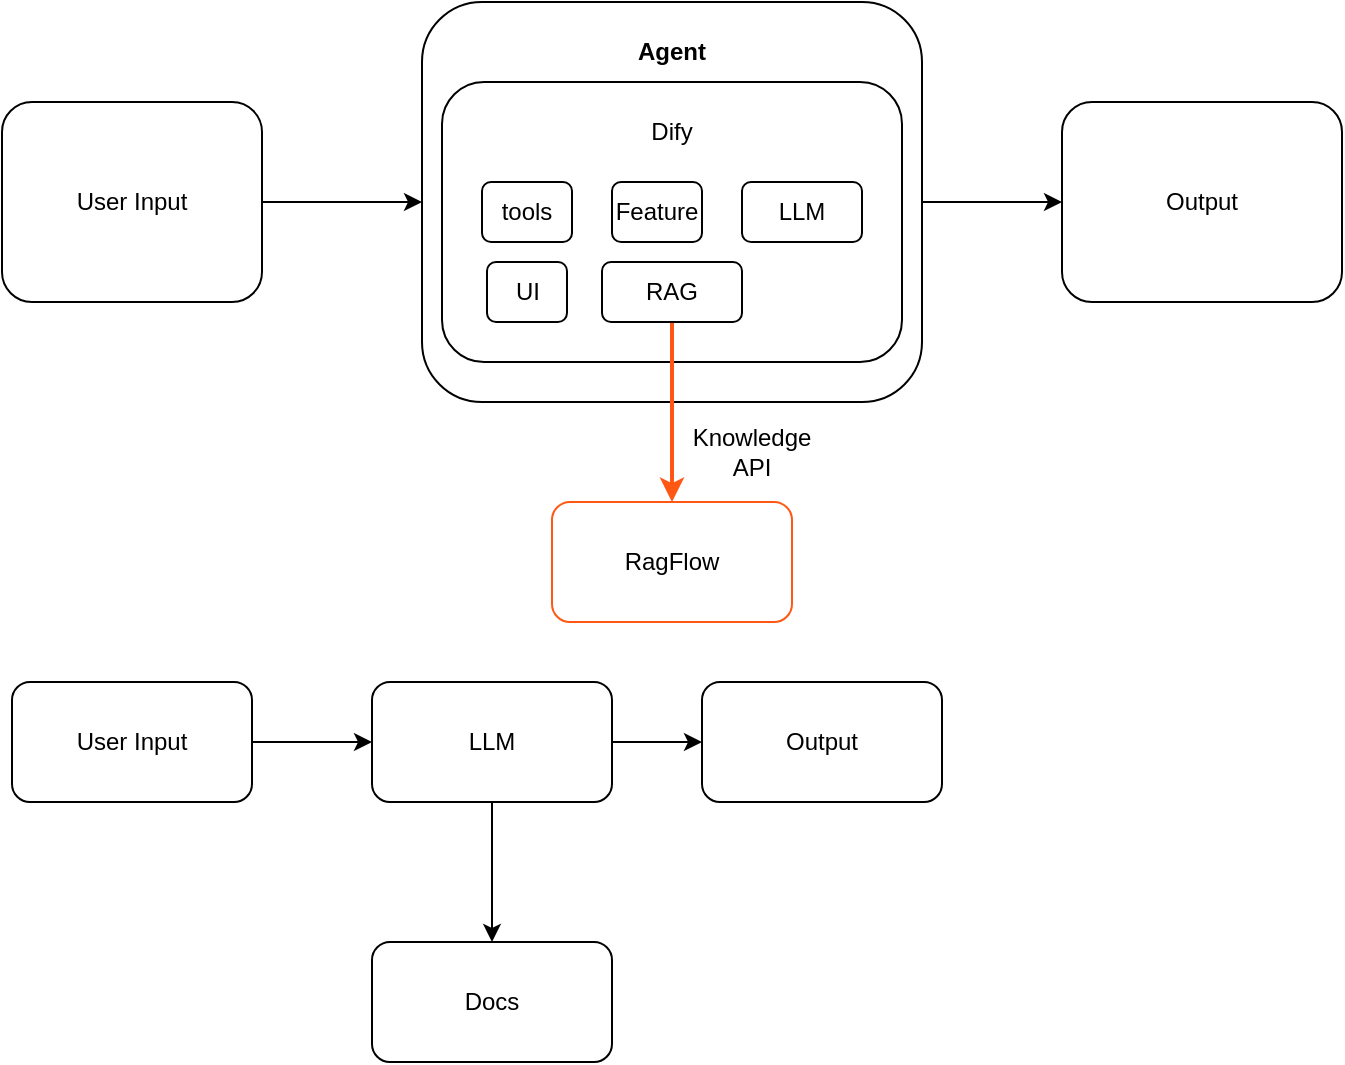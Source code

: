 <mxfile version="26.1.0">
  <diagram name="Page-1" id="2Sd5bhrNW43mqjLeEP4p">
    <mxGraphModel dx="1050" dy="538" grid="1" gridSize="10" guides="1" tooltips="1" connect="1" arrows="1" fold="1" page="1" pageScale="1" pageWidth="850" pageHeight="1100" math="0" shadow="0">
      <root>
        <mxCell id="0" />
        <mxCell id="1" parent="0" />
        <mxCell id="Di4bRXJcZ3CmvjJVfljG-7" style="edgeStyle=orthogonalEdgeStyle;rounded=0;orthogonalLoop=1;jettySize=auto;html=1;entryX=0;entryY=0.5;entryDx=0;entryDy=0;" edge="1" parent="1" source="Di4bRXJcZ3CmvjJVfljG-3" target="Di4bRXJcZ3CmvjJVfljG-5">
          <mxGeometry relative="1" as="geometry" />
        </mxCell>
        <mxCell id="Di4bRXJcZ3CmvjJVfljG-3" value="User Input" style="rounded=1;whiteSpace=wrap;html=1;" vertex="1" parent="1">
          <mxGeometry x="40" y="80" width="130" height="100" as="geometry" />
        </mxCell>
        <mxCell id="Di4bRXJcZ3CmvjJVfljG-8" style="edgeStyle=orthogonalEdgeStyle;rounded=0;orthogonalLoop=1;jettySize=auto;html=1;" edge="1" parent="1" source="Di4bRXJcZ3CmvjJVfljG-5" target="Di4bRXJcZ3CmvjJVfljG-6">
          <mxGeometry relative="1" as="geometry" />
        </mxCell>
        <mxCell id="Di4bRXJcZ3CmvjJVfljG-5" value="" style="rounded=1;whiteSpace=wrap;html=1;" vertex="1" parent="1">
          <mxGeometry x="250" y="30" width="250" height="200" as="geometry" />
        </mxCell>
        <mxCell id="Di4bRXJcZ3CmvjJVfljG-6" value="Output" style="rounded=1;whiteSpace=wrap;html=1;" vertex="1" parent="1">
          <mxGeometry x="570" y="80" width="140" height="100" as="geometry" />
        </mxCell>
        <mxCell id="Di4bRXJcZ3CmvjJVfljG-9" value="&lt;b&gt;Agent&lt;/b&gt;" style="text;html=1;align=center;verticalAlign=middle;whiteSpace=wrap;rounded=0;" vertex="1" parent="1">
          <mxGeometry x="345" y="40" width="60" height="30" as="geometry" />
        </mxCell>
        <mxCell id="Di4bRXJcZ3CmvjJVfljG-10" value="" style="rounded=1;whiteSpace=wrap;html=1;" vertex="1" parent="1">
          <mxGeometry x="260" y="70" width="230" height="140" as="geometry" />
        </mxCell>
        <mxCell id="Di4bRXJcZ3CmvjJVfljG-11" value="Dify" style="text;html=1;align=center;verticalAlign=middle;whiteSpace=wrap;rounded=0;" vertex="1" parent="1">
          <mxGeometry x="345" y="80" width="60" height="30" as="geometry" />
        </mxCell>
        <mxCell id="Di4bRXJcZ3CmvjJVfljG-19" value="tools" style="rounded=1;whiteSpace=wrap;html=1;" vertex="1" parent="1">
          <mxGeometry x="280" y="120" width="45" height="30" as="geometry" />
        </mxCell>
        <mxCell id="Di4bRXJcZ3CmvjJVfljG-20" value="Feature" style="rounded=1;whiteSpace=wrap;html=1;" vertex="1" parent="1">
          <mxGeometry x="345" y="120" width="45" height="30" as="geometry" />
        </mxCell>
        <mxCell id="Di4bRXJcZ3CmvjJVfljG-27" style="edgeStyle=orthogonalEdgeStyle;rounded=0;orthogonalLoop=1;jettySize=auto;html=1;strokeColor=#FF5814;strokeWidth=2;" edge="1" parent="1" source="Di4bRXJcZ3CmvjJVfljG-21" target="Di4bRXJcZ3CmvjJVfljG-26">
          <mxGeometry relative="1" as="geometry" />
        </mxCell>
        <mxCell id="Di4bRXJcZ3CmvjJVfljG-21" value="RAG" style="rounded=1;whiteSpace=wrap;html=1;" vertex="1" parent="1">
          <mxGeometry x="340" y="160" width="70" height="30" as="geometry" />
        </mxCell>
        <mxCell id="Di4bRXJcZ3CmvjJVfljG-22" value="LLM" style="rounded=1;whiteSpace=wrap;html=1;" vertex="1" parent="1">
          <mxGeometry x="410" y="120" width="60" height="30" as="geometry" />
        </mxCell>
        <mxCell id="Di4bRXJcZ3CmvjJVfljG-25" value="UI" style="rounded=1;whiteSpace=wrap;html=1;" vertex="1" parent="1">
          <mxGeometry x="282.5" y="160" width="40" height="30" as="geometry" />
        </mxCell>
        <mxCell id="Di4bRXJcZ3CmvjJVfljG-26" value="RagFlow" style="rounded=1;whiteSpace=wrap;html=1;strokeColor=#FF5814;" vertex="1" parent="1">
          <mxGeometry x="315" y="280" width="120" height="60" as="geometry" />
        </mxCell>
        <mxCell id="Di4bRXJcZ3CmvjJVfljG-28" value="Knowledge API" style="text;html=1;align=center;verticalAlign=middle;whiteSpace=wrap;rounded=0;" vertex="1" parent="1">
          <mxGeometry x="385" y="240" width="60" height="30" as="geometry" />
        </mxCell>
        <mxCell id="Di4bRXJcZ3CmvjJVfljG-42" style="edgeStyle=orthogonalEdgeStyle;rounded=0;orthogonalLoop=1;jettySize=auto;html=1;entryX=0;entryY=0.5;entryDx=0;entryDy=0;" edge="1" parent="1" source="Di4bRXJcZ3CmvjJVfljG-34" target="Di4bRXJcZ3CmvjJVfljG-36">
          <mxGeometry relative="1" as="geometry" />
        </mxCell>
        <mxCell id="Di4bRXJcZ3CmvjJVfljG-34" value="User Input" style="rounded=1;whiteSpace=wrap;html=1;" vertex="1" parent="1">
          <mxGeometry x="45" y="370" width="120" height="60" as="geometry" />
        </mxCell>
        <mxCell id="Di4bRXJcZ3CmvjJVfljG-39" style="edgeStyle=orthogonalEdgeStyle;rounded=0;orthogonalLoop=1;jettySize=auto;html=1;" edge="1" parent="1" source="Di4bRXJcZ3CmvjJVfljG-36" target="Di4bRXJcZ3CmvjJVfljG-38">
          <mxGeometry relative="1" as="geometry" />
        </mxCell>
        <mxCell id="Di4bRXJcZ3CmvjJVfljG-43" style="edgeStyle=orthogonalEdgeStyle;rounded=0;orthogonalLoop=1;jettySize=auto;html=1;entryX=0;entryY=0.5;entryDx=0;entryDy=0;" edge="1" parent="1" source="Di4bRXJcZ3CmvjJVfljG-36" target="Di4bRXJcZ3CmvjJVfljG-37">
          <mxGeometry relative="1" as="geometry" />
        </mxCell>
        <mxCell id="Di4bRXJcZ3CmvjJVfljG-36" value="LLM" style="rounded=1;whiteSpace=wrap;html=1;" vertex="1" parent="1">
          <mxGeometry x="225" y="370" width="120" height="60" as="geometry" />
        </mxCell>
        <mxCell id="Di4bRXJcZ3CmvjJVfljG-37" value="Output" style="rounded=1;whiteSpace=wrap;html=1;" vertex="1" parent="1">
          <mxGeometry x="390" y="370" width="120" height="60" as="geometry" />
        </mxCell>
        <mxCell id="Di4bRXJcZ3CmvjJVfljG-38" value="Docs" style="rounded=1;whiteSpace=wrap;html=1;" vertex="1" parent="1">
          <mxGeometry x="225" y="500" width="120" height="60" as="geometry" />
        </mxCell>
      </root>
    </mxGraphModel>
  </diagram>
</mxfile>
